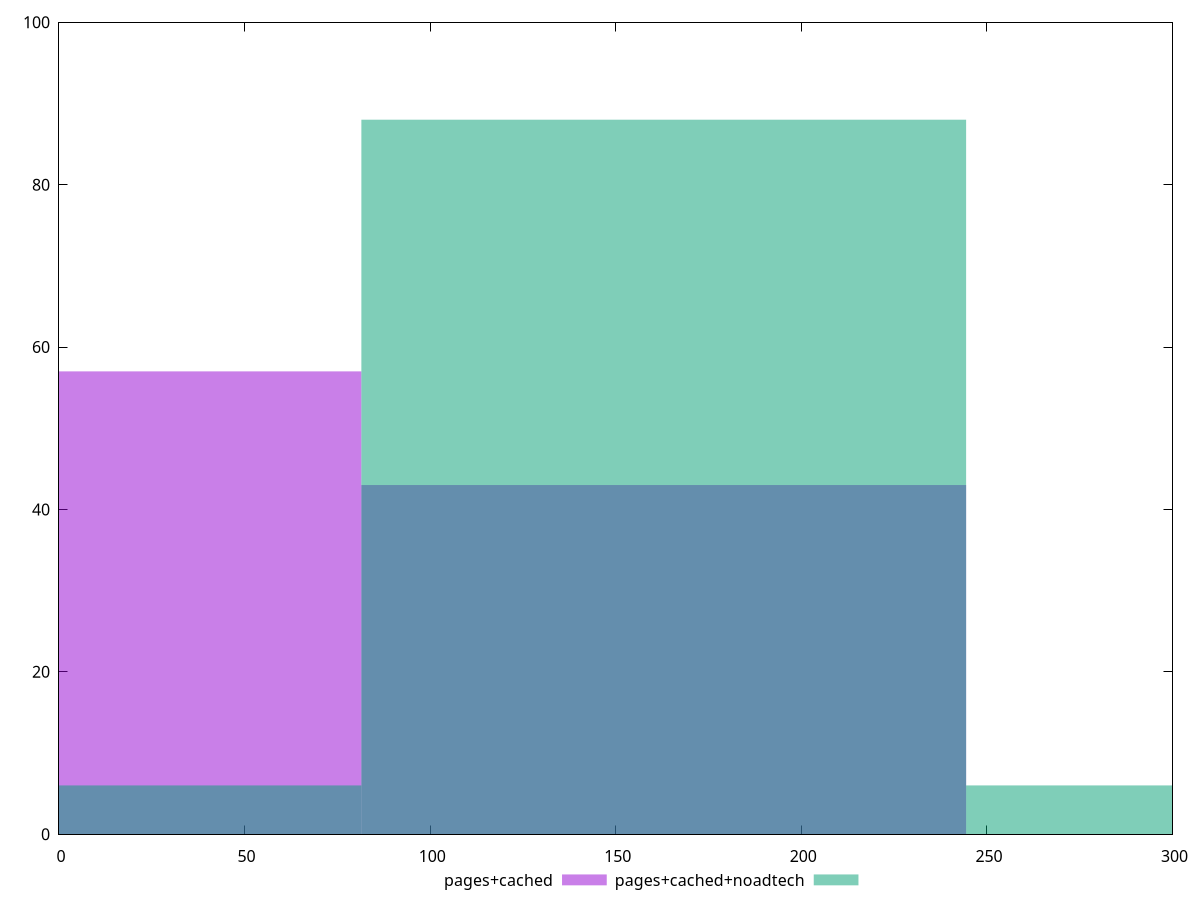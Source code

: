 reset

$pagesCached <<EOF
0 57
162.93089666700158 43
EOF

$pagesCachedNoadtech <<EOF
162.93089666700158 88
325.86179333400315 6
0 6
EOF

set key outside below
set boxwidth 162.93089666700158
set xrange [0:300]
set yrange [0:100]
set trange [0:100]
set style fill transparent solid 0.5 noborder
set terminal svg size 640, 500 enhanced background rgb 'white'
set output "report_00026_2021-02-22T21:38:55.199Z/unused-css-rules/comparison/histogram/1_vs_2.svg"

plot $pagesCached title "pages+cached" with boxes, \
     $pagesCachedNoadtech title "pages+cached+noadtech" with boxes

reset
